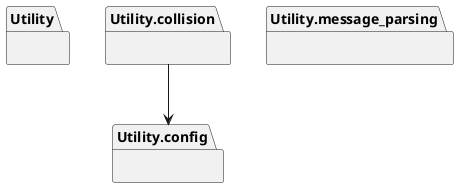 @startuml packages
set namespaceSeparator none
package "Utility" as Utility {
}
package "Utility.collision" as Utility.collision {
}
package "Utility.config" as Utility.config {
}
package "Utility.message_parsing" as Utility.message_parsing {
}
Utility.collision --> Utility.config
@enduml
